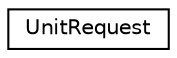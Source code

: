 digraph "Graphical Class Hierarchy"
{
 // LATEX_PDF_SIZE
  edge [fontname="Helvetica",fontsize="10",labelfontname="Helvetica",labelfontsize="10"];
  node [fontname="Helvetica",fontsize="10",shape=record];
  rankdir="LR";
  Node0 [label="UnitRequest",height=0.2,width=0.4,color="black", fillcolor="white", style="filled",URL="$struct_unit_request.html",tooltip=" "];
}

